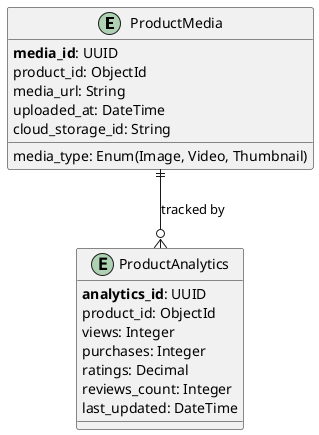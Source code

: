 @startuml
!define primary_key(x) <b>x</b>
!define foreign_key(x) <u>x</u>

' Product Service for E-commerce Application

entity ProductMedia {
    primary_key(media_id): UUID
    product_id: ObjectId
    media_type: Enum(Image, Video, Thumbnail)
    media_url: String
    uploaded_at: DateTime
    cloud_storage_id: String
}

entity ProductAnalytics {
    primary_key(analytics_id): UUID
    product_id: ObjectId
    views: Integer
    purchases: Integer
    ratings: Decimal
    reviews_count: Integer
    last_updated: DateTime
}

' Relationships
ProductMedia ||--o{ ProductAnalytics : "tracked by"
@enduml
